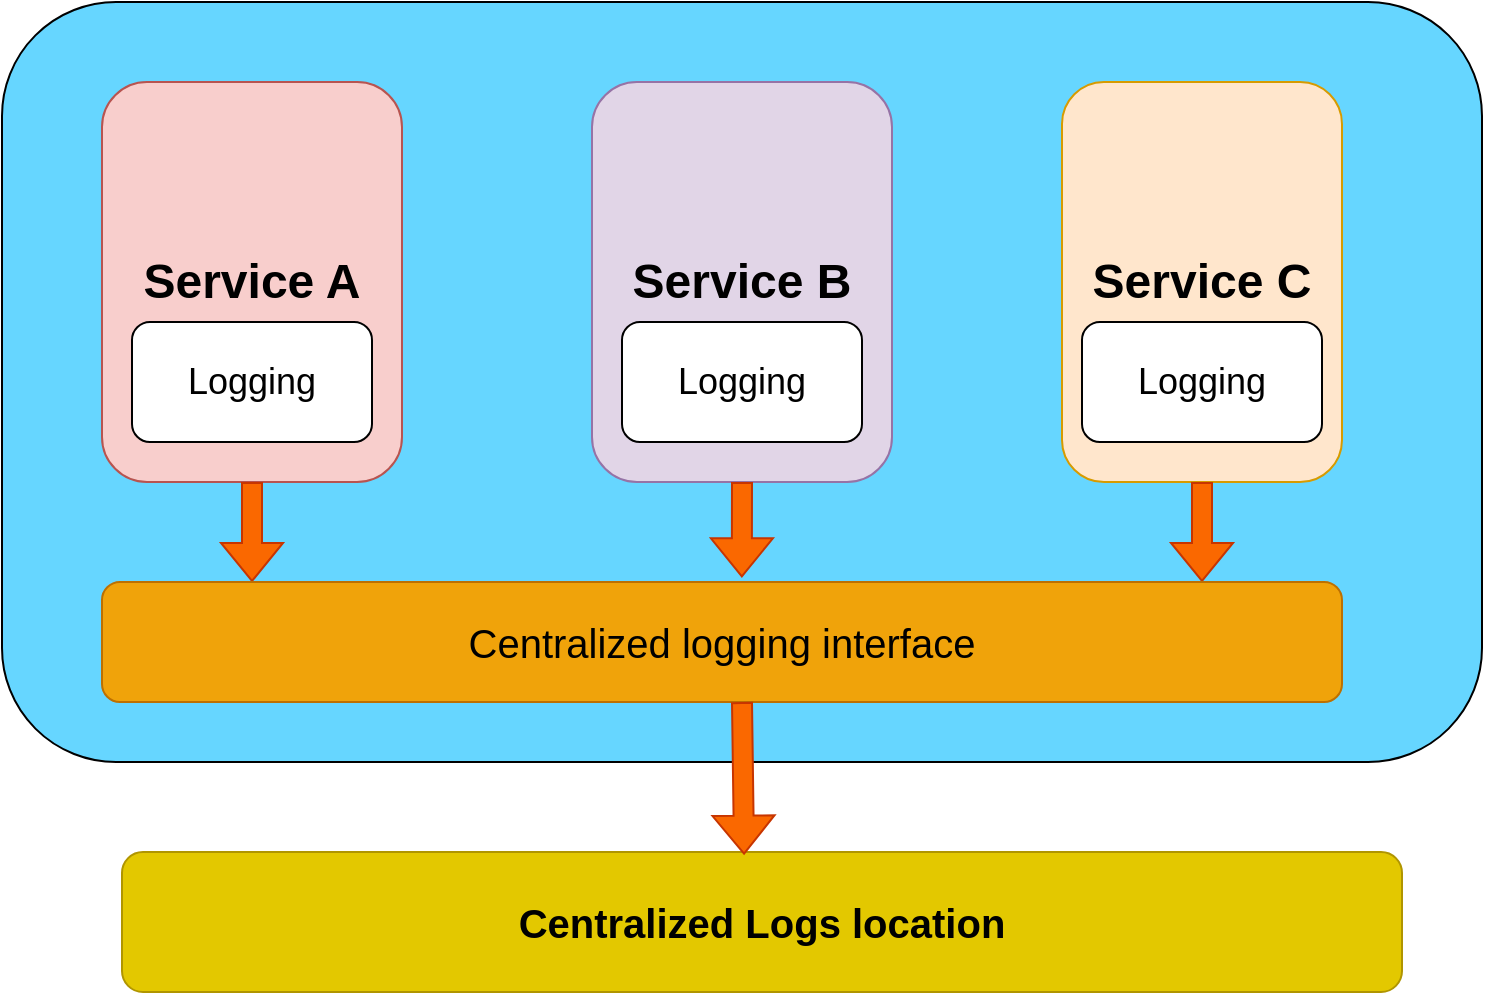 <mxfile version="20.8.13" type="github">
  <diagram id="6JjqR04NzSdjiCu4Dxnf" name="Page-1">
    <mxGraphModel dx="880" dy="421" grid="1" gridSize="10" guides="1" tooltips="1" connect="1" arrows="1" fold="1" page="1" pageScale="1" pageWidth="827" pageHeight="1169" math="0" shadow="0">
      <root>
        <mxCell id="0" />
        <mxCell id="1" parent="0" />
        <mxCell id="g1a5hRw7U2E6IYuk5Pdz-1" value="" style="rounded=1;whiteSpace=wrap;html=1;fillColor=#66D6FF;" parent="1" vertex="1">
          <mxGeometry x="80" y="90" width="740" height="380" as="geometry" />
        </mxCell>
        <mxCell id="g1a5hRw7U2E6IYuk5Pdz-2" value="&lt;font size=&quot;1&quot;&gt;&lt;b style=&quot;font-size: 24px;&quot;&gt;Service A&lt;/b&gt;&lt;/font&gt;" style="rounded=1;whiteSpace=wrap;html=1;fillColor=#f8cecc;strokeColor=#b85450;" parent="1" vertex="1">
          <mxGeometry x="130" y="130" width="150" height="200" as="geometry" />
        </mxCell>
        <mxCell id="g1a5hRw7U2E6IYuk5Pdz-3" value="&lt;font style=&quot;font-size: 24px;&quot;&gt;&lt;b&gt;Service B&lt;/b&gt;&lt;/font&gt;" style="rounded=1;whiteSpace=wrap;html=1;fillColor=#e1d5e7;strokeColor=#9673a6;" parent="1" vertex="1">
          <mxGeometry x="375" y="130" width="150" height="200" as="geometry" />
        </mxCell>
        <mxCell id="g1a5hRw7U2E6IYuk5Pdz-5" value="&lt;font style=&quot;font-size: 18px;&quot;&gt;Logging&lt;/font&gt;" style="rounded=1;whiteSpace=wrap;html=1;" parent="1" vertex="1">
          <mxGeometry x="145" y="250" width="120" height="60" as="geometry" />
        </mxCell>
        <mxCell id="g1a5hRw7U2E6IYuk5Pdz-6" value="&lt;font style=&quot;font-size: 24px;&quot;&gt;&lt;b&gt;Service C&lt;/b&gt;&lt;/font&gt;" style="rounded=1;whiteSpace=wrap;html=1;fillColor=#ffe6cc;strokeColor=#d79b00;" parent="1" vertex="1">
          <mxGeometry x="610" y="130" width="140" height="200" as="geometry" />
        </mxCell>
        <mxCell id="g1a5hRw7U2E6IYuk5Pdz-7" value="&lt;font style=&quot;font-size: 18px;&quot;&gt;Logging&lt;/font&gt;" style="rounded=1;whiteSpace=wrap;html=1;" parent="1" vertex="1">
          <mxGeometry x="620" y="250" width="120" height="60" as="geometry" />
        </mxCell>
        <mxCell id="g1a5hRw7U2E6IYuk5Pdz-8" value="&lt;font style=&quot;font-size: 18px;&quot;&gt;Logging&lt;/font&gt;" style="rounded=1;whiteSpace=wrap;html=1;" parent="1" vertex="1">
          <mxGeometry x="390" y="250" width="120" height="60" as="geometry" />
        </mxCell>
        <mxCell id="g1a5hRw7U2E6IYuk5Pdz-10" value="&lt;font style=&quot;font-size: 20px;&quot;&gt;&lt;b&gt;Centralized Logs location&lt;/b&gt;&lt;/font&gt;" style="rounded=1;whiteSpace=wrap;html=1;fillColor=#e3c800;strokeColor=#B09500;fontColor=#000000;" parent="1" vertex="1">
          <mxGeometry x="140" y="515" width="640" height="70" as="geometry" />
        </mxCell>
        <mxCell id="g1a5hRw7U2E6IYuk5Pdz-11" value="" style="shape=flexArrow;endArrow=classic;html=1;rounded=0;exitX=0.5;exitY=1;exitDx=0;exitDy=0;fillColor=#fa6800;strokeColor=#C73500;" parent="1" source="g1a5hRw7U2E6IYuk5Pdz-2" edge="1">
          <mxGeometry width="50" height="50" relative="1" as="geometry">
            <mxPoint x="390" y="350" as="sourcePoint" />
            <mxPoint x="205" y="380" as="targetPoint" />
          </mxGeometry>
        </mxCell>
        <mxCell id="g1a5hRw7U2E6IYuk5Pdz-12" value="" style="shape=flexArrow;endArrow=classic;html=1;rounded=0;exitX=0.5;exitY=1;exitDx=0;exitDy=0;fillColor=#fa6800;strokeColor=#C73500;" parent="1" source="g1a5hRw7U2E6IYuk5Pdz-6" edge="1">
          <mxGeometry width="50" height="50" relative="1" as="geometry">
            <mxPoint x="600" y="380" as="sourcePoint" />
            <mxPoint x="680" y="380" as="targetPoint" />
          </mxGeometry>
        </mxCell>
        <mxCell id="g1a5hRw7U2E6IYuk5Pdz-13" value="" style="shape=flexArrow;endArrow=classic;html=1;rounded=0;entryX=0.516;entryY=-0.039;entryDx=0;entryDy=0;fillColor=#fa6800;strokeColor=#C73500;entryPerimeter=0;" parent="1" target="g1a5hRw7U2E6IYuk5Pdz-15" edge="1">
          <mxGeometry width="50" height="50" relative="1" as="geometry">
            <mxPoint x="450" y="330" as="sourcePoint" />
            <mxPoint x="440" y="300" as="targetPoint" />
          </mxGeometry>
        </mxCell>
        <mxCell id="g1a5hRw7U2E6IYuk5Pdz-15" value="Centralized logging interface" style="rounded=1;whiteSpace=wrap;html=1;fontSize=20;fillColor=#f0a30a;fontColor=#000000;strokeColor=#BD7000;" parent="1" vertex="1">
          <mxGeometry x="130" y="380" width="620" height="60" as="geometry" />
        </mxCell>
        <mxCell id="g1a5hRw7U2E6IYuk5Pdz-17" value="" style="shape=flexArrow;endArrow=classic;html=1;rounded=0;fontSize=20;entryX=0.486;entryY=0.019;entryDx=0;entryDy=0;entryPerimeter=0;fillColor=#fa6800;strokeColor=#C73500;" parent="1" target="g1a5hRw7U2E6IYuk5Pdz-10" edge="1">
          <mxGeometry width="50" height="50" relative="1" as="geometry">
            <mxPoint x="450" y="440" as="sourcePoint" />
            <mxPoint x="450" y="520" as="targetPoint" />
          </mxGeometry>
        </mxCell>
      </root>
    </mxGraphModel>
  </diagram>
</mxfile>
